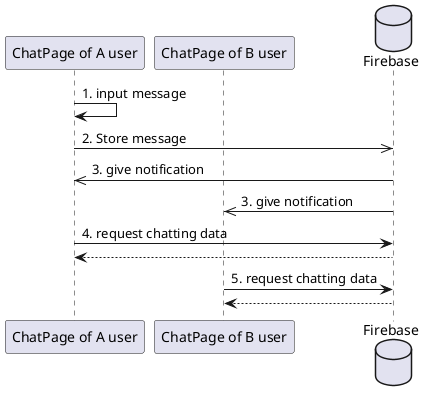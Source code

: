 @startuml seqeunce05

participant "ChatPage of A user" as ch1
participant "ChatPage of B user" as ch2
database "Firebase" as F

ch1 -> ch1: 1. input message
ch1 ->> F: 2. Store message
F ->> ch1: 3. give notification
F ->> ch2: 3. give notification
ch1 -> F: 4. request chatting data
ch1 <-- F: 
ch2 ->F: 5. request chatting data
ch2 <-- F:

@enduml
